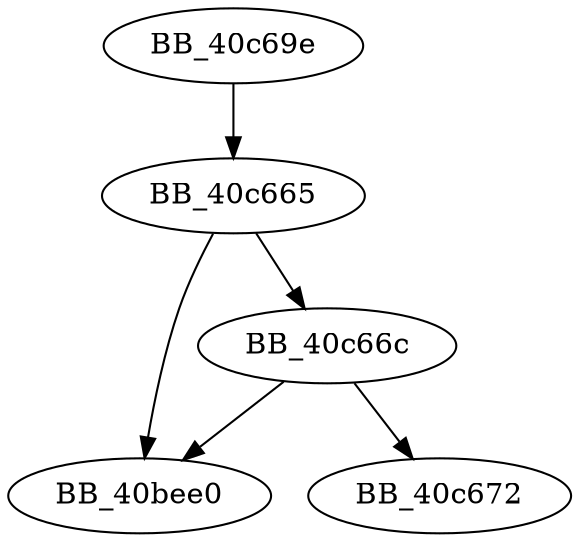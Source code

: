 DiGraph sub_40C69E{
BB_40c665->BB_40bee0
BB_40c665->BB_40c66c
BB_40c66c->BB_40bee0
BB_40c66c->BB_40c672
BB_40c69e->BB_40c665
}
